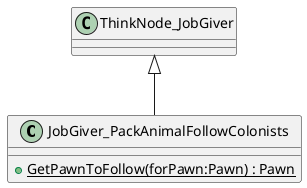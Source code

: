 @startuml
class JobGiver_PackAnimalFollowColonists {
    + {static} GetPawnToFollow(forPawn:Pawn) : Pawn
}
ThinkNode_JobGiver <|-- JobGiver_PackAnimalFollowColonists
@enduml
